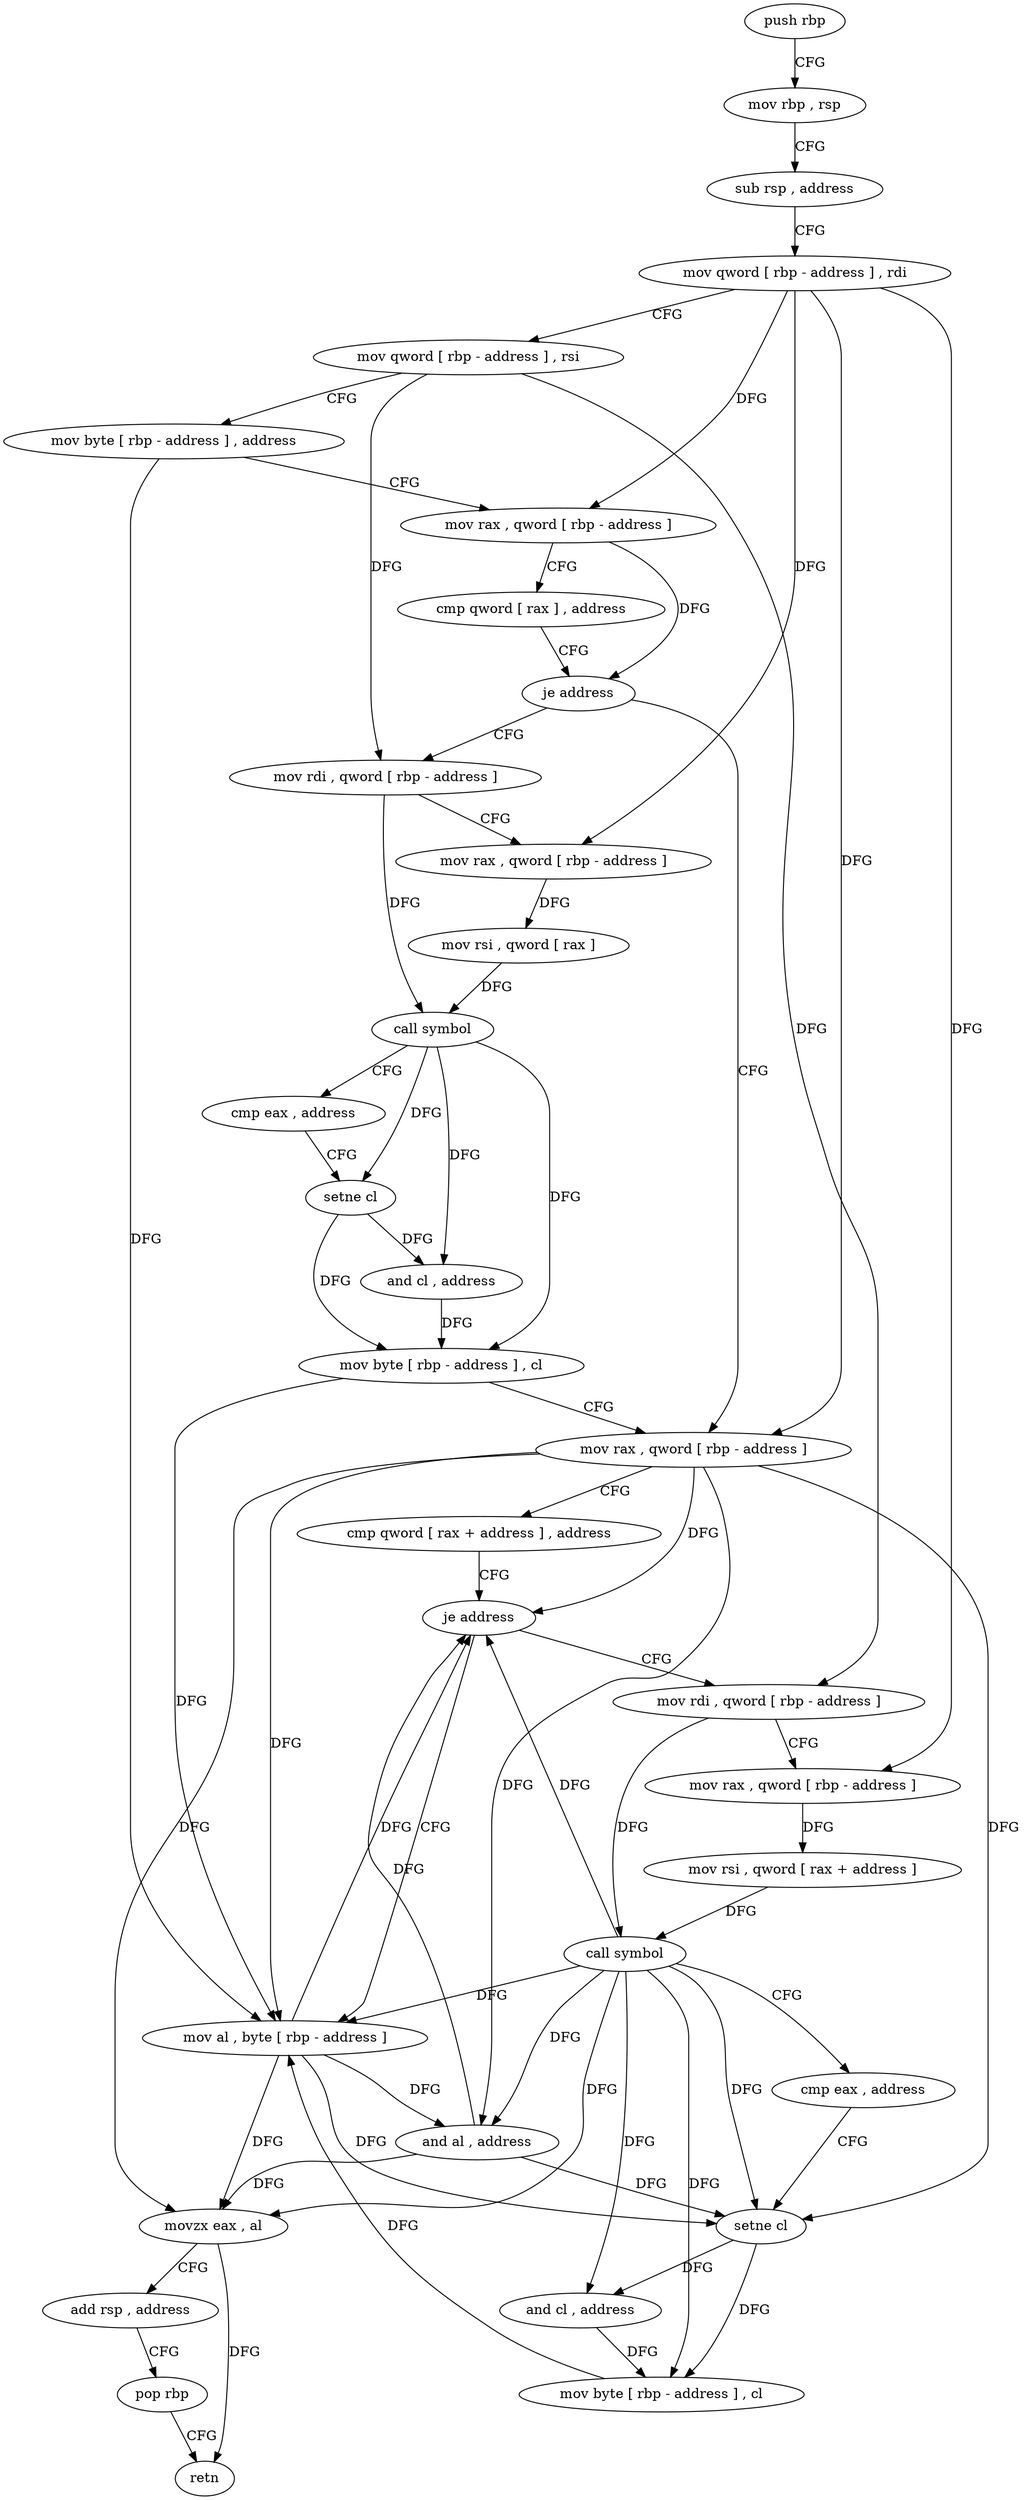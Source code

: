 digraph "func" {
"120016" [label = "push rbp" ]
"120017" [label = "mov rbp , rsp" ]
"120020" [label = "sub rsp , address" ]
"120024" [label = "mov qword [ rbp - address ] , rdi" ]
"120028" [label = "mov qword [ rbp - address ] , rsi" ]
"120032" [label = "mov byte [ rbp - address ] , address" ]
"120036" [label = "mov rax , qword [ rbp - address ]" ]
"120040" [label = "cmp qword [ rax ] , address" ]
"120044" [label = "je address" ]
"120078" [label = "mov rax , qword [ rbp - address ]" ]
"120050" [label = "mov rdi , qword [ rbp - address ]" ]
"120082" [label = "cmp qword [ rax + address ] , address" ]
"120087" [label = "je address" ]
"120122" [label = "mov al , byte [ rbp - address ]" ]
"120093" [label = "mov rdi , qword [ rbp - address ]" ]
"120054" [label = "mov rax , qword [ rbp - address ]" ]
"120058" [label = "mov rsi , qword [ rax ]" ]
"120061" [label = "call symbol" ]
"120066" [label = "cmp eax , address" ]
"120069" [label = "setne cl" ]
"120072" [label = "and cl , address" ]
"120075" [label = "mov byte [ rbp - address ] , cl" ]
"120125" [label = "and al , address" ]
"120127" [label = "movzx eax , al" ]
"120130" [label = "add rsp , address" ]
"120134" [label = "pop rbp" ]
"120135" [label = "retn" ]
"120097" [label = "mov rax , qword [ rbp - address ]" ]
"120101" [label = "mov rsi , qword [ rax + address ]" ]
"120105" [label = "call symbol" ]
"120110" [label = "cmp eax , address" ]
"120113" [label = "setne cl" ]
"120116" [label = "and cl , address" ]
"120119" [label = "mov byte [ rbp - address ] , cl" ]
"120016" -> "120017" [ label = "CFG" ]
"120017" -> "120020" [ label = "CFG" ]
"120020" -> "120024" [ label = "CFG" ]
"120024" -> "120028" [ label = "CFG" ]
"120024" -> "120036" [ label = "DFG" ]
"120024" -> "120078" [ label = "DFG" ]
"120024" -> "120054" [ label = "DFG" ]
"120024" -> "120097" [ label = "DFG" ]
"120028" -> "120032" [ label = "CFG" ]
"120028" -> "120050" [ label = "DFG" ]
"120028" -> "120093" [ label = "DFG" ]
"120032" -> "120036" [ label = "CFG" ]
"120032" -> "120122" [ label = "DFG" ]
"120036" -> "120040" [ label = "CFG" ]
"120036" -> "120044" [ label = "DFG" ]
"120040" -> "120044" [ label = "CFG" ]
"120044" -> "120078" [ label = "CFG" ]
"120044" -> "120050" [ label = "CFG" ]
"120078" -> "120082" [ label = "CFG" ]
"120078" -> "120087" [ label = "DFG" ]
"120078" -> "120122" [ label = "DFG" ]
"120078" -> "120125" [ label = "DFG" ]
"120078" -> "120127" [ label = "DFG" ]
"120078" -> "120113" [ label = "DFG" ]
"120050" -> "120054" [ label = "CFG" ]
"120050" -> "120061" [ label = "DFG" ]
"120082" -> "120087" [ label = "CFG" ]
"120087" -> "120122" [ label = "CFG" ]
"120087" -> "120093" [ label = "CFG" ]
"120122" -> "120125" [ label = "DFG" ]
"120122" -> "120087" [ label = "DFG" ]
"120122" -> "120127" [ label = "DFG" ]
"120122" -> "120113" [ label = "DFG" ]
"120093" -> "120097" [ label = "CFG" ]
"120093" -> "120105" [ label = "DFG" ]
"120054" -> "120058" [ label = "DFG" ]
"120058" -> "120061" [ label = "DFG" ]
"120061" -> "120066" [ label = "CFG" ]
"120061" -> "120069" [ label = "DFG" ]
"120061" -> "120072" [ label = "DFG" ]
"120061" -> "120075" [ label = "DFG" ]
"120066" -> "120069" [ label = "CFG" ]
"120069" -> "120072" [ label = "DFG" ]
"120069" -> "120075" [ label = "DFG" ]
"120072" -> "120075" [ label = "DFG" ]
"120075" -> "120078" [ label = "CFG" ]
"120075" -> "120122" [ label = "DFG" ]
"120125" -> "120127" [ label = "DFG" ]
"120125" -> "120087" [ label = "DFG" ]
"120125" -> "120113" [ label = "DFG" ]
"120127" -> "120130" [ label = "CFG" ]
"120127" -> "120135" [ label = "DFG" ]
"120130" -> "120134" [ label = "CFG" ]
"120134" -> "120135" [ label = "CFG" ]
"120097" -> "120101" [ label = "DFG" ]
"120101" -> "120105" [ label = "DFG" ]
"120105" -> "120110" [ label = "CFG" ]
"120105" -> "120087" [ label = "DFG" ]
"120105" -> "120125" [ label = "DFG" ]
"120105" -> "120127" [ label = "DFG" ]
"120105" -> "120122" [ label = "DFG" ]
"120105" -> "120113" [ label = "DFG" ]
"120105" -> "120116" [ label = "DFG" ]
"120105" -> "120119" [ label = "DFG" ]
"120110" -> "120113" [ label = "CFG" ]
"120113" -> "120116" [ label = "DFG" ]
"120113" -> "120119" [ label = "DFG" ]
"120116" -> "120119" [ label = "DFG" ]
"120119" -> "120122" [ label = "DFG" ]
}
